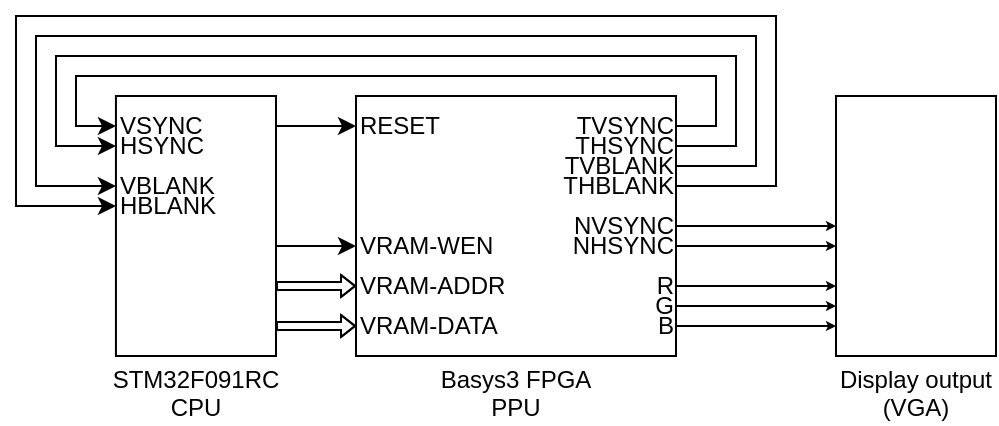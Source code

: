 <mxfile version="21.1.2" type="device" pages="4">
  <diagram name="level-1" id="DBE48RpXtx8JnoEt3ekA">
    <mxGraphModel dx="699" dy="867" grid="1" gridSize="10" guides="1" tooltips="1" connect="1" arrows="1" fold="1" page="1" pageScale="1" pageWidth="850" pageHeight="1100" math="0" shadow="0">
      <root>
        <mxCell id="0" />
        <mxCell id="1" parent="0" />
        <mxCell id="5yIttXtTu1TwYloN6E0H-1" value="Basys3 FPGA&lt;br&gt;PPU" style="rounded=0;whiteSpace=wrap;html=1;spacingLeft=-50;spacingRight=-50;spacing=0;labelPosition=center;verticalLabelPosition=bottom;align=center;verticalAlign=top;" parent="1" vertex="1">
          <mxGeometry x="200" y="70" width="160" height="130" as="geometry" />
        </mxCell>
        <mxCell id="5yIttXtTu1TwYloN6E0H-2" value="Display output&lt;br&gt;(VGA)" style="rounded=0;whiteSpace=wrap;html=1;spacingLeft=-50;spacingRight=-50;spacing=0;labelPosition=center;verticalLabelPosition=bottom;align=center;verticalAlign=top;" parent="1" vertex="1">
          <mxGeometry x="440" y="70" width="80" height="130" as="geometry" />
        </mxCell>
        <mxCell id="velpMuO1yKDRFmeNbPdJ-18" style="edgeStyle=orthogonalEdgeStyle;rounded=0;orthogonalLoop=1;jettySize=auto;html=1;endSize=6;strokeWidth=1;" parent="1" source="5yIttXtTu1TwYloN6E0H-3" target="velpMuO1yKDRFmeNbPdJ-9" edge="1">
          <mxGeometry relative="1" as="geometry">
            <Array as="points">
              <mxPoint x="190" y="85" />
              <mxPoint x="190" y="85" />
            </Array>
          </mxGeometry>
        </mxCell>
        <mxCell id="KLAVmYYYXKE9ixAzbo6W-3" style="edgeStyle=orthogonalEdgeStyle;rounded=0;sketch=0;orthogonalLoop=1;jettySize=auto;html=1;shadow=0;startArrow=none;startFill=0;" parent="1" source="5yIttXtTu1TwYloN6E0H-3" target="KLAVmYYYXKE9ixAzbo6W-2" edge="1">
          <mxGeometry relative="1" as="geometry">
            <Array as="points">
              <mxPoint x="170" y="145" />
              <mxPoint x="170" y="145" />
            </Array>
          </mxGeometry>
        </mxCell>
        <mxCell id="5yIttXtTu1TwYloN6E0H-3" value="STM32F091RC&lt;br&gt;CPU" style="rounded=0;whiteSpace=wrap;html=1;spacingLeft=-50;spacingRight=-50;spacing=0;labelPosition=center;verticalLabelPosition=bottom;align=center;verticalAlign=top;" parent="1" vertex="1">
          <mxGeometry x="79.97" y="70" width="80.03" height="130" as="geometry" />
        </mxCell>
        <mxCell id="5yIttXtTu1TwYloN6E0H-18" value="" style="endArrow=classic;html=1;rounded=0;edgeStyle=orthogonalEdgeStyle;elbow=vertical;align=left;shape=flexArrow;width=4;startWidth=6;endWidth=6;endSize=2;startSize=3;" parent="1" source="5yIttXtTu1TwYloN6E0H-3" target="velpMuO1yKDRFmeNbPdJ-13" edge="1">
          <mxGeometry x="1" width="50" height="50" relative="1" as="geometry">
            <mxPoint x="150" y="410" as="sourcePoint" />
            <mxPoint x="260" y="430" as="targetPoint" />
            <Array as="points">
              <mxPoint x="180" y="185" />
              <mxPoint x="180" y="185" />
            </Array>
            <mxPoint as="offset" />
          </mxGeometry>
        </mxCell>
        <mxCell id="velpMuO1yKDRFmeNbPdJ-19" style="edgeStyle=orthogonalEdgeStyle;rounded=0;orthogonalLoop=1;jettySize=auto;html=1;endSize=2;" parent="1" source="velpMuO1yKDRFmeNbPdJ-6" target="5yIttXtTu1TwYloN6E0H-2" edge="1">
          <mxGeometry relative="1" as="geometry">
            <Array as="points" />
            <mxPoint x="370" y="140" as="sourcePoint" />
          </mxGeometry>
        </mxCell>
        <mxCell id="velpMuO1yKDRFmeNbPdJ-24" style="edgeStyle=orthogonalEdgeStyle;rounded=0;orthogonalLoop=1;jettySize=auto;html=1;entryX=0;entryY=0.5;entryDx=0;entryDy=0;endSize=6;exitX=0;exitY=0;exitDx=0;exitDy=0;strokeWidth=1;" parent="1" source="71HMl0jUqLA2WZ6qU7Z_-3" target="velpMuO1yKDRFmeNbPdJ-4" edge="1">
          <mxGeometry relative="1" as="geometry">
            <Array as="points">
              <mxPoint x="380" y="85" />
              <mxPoint x="380" y="60" />
              <mxPoint x="60" y="60" />
              <mxPoint x="60" y="85" />
            </Array>
          </mxGeometry>
        </mxCell>
        <mxCell id="velpMuO1yKDRFmeNbPdJ-20" style="edgeStyle=orthogonalEdgeStyle;rounded=0;orthogonalLoop=1;jettySize=auto;html=1;endSize=2;" parent="1" source="velpMuO1yKDRFmeNbPdJ-8" target="5yIttXtTu1TwYloN6E0H-2" edge="1">
          <mxGeometry relative="1" as="geometry">
            <Array as="points">
              <mxPoint x="420" y="145" />
              <mxPoint x="420" y="145" />
            </Array>
          </mxGeometry>
        </mxCell>
        <mxCell id="velpMuO1yKDRFmeNbPdJ-25" style="edgeStyle=orthogonalEdgeStyle;rounded=0;orthogonalLoop=1;jettySize=auto;html=1;entryX=0;entryY=0.5;entryDx=0;entryDy=0;endSize=6;exitX=0;exitY=0;exitDx=0;exitDy=0;strokeWidth=1;" parent="1" source="71HMl0jUqLA2WZ6qU7Z_-4" target="velpMuO1yKDRFmeNbPdJ-5" edge="1">
          <mxGeometry relative="1" as="geometry">
            <Array as="points">
              <mxPoint x="390" y="95" />
              <mxPoint x="390" y="50" />
              <mxPoint x="50" y="50" />
              <mxPoint x="50" y="95" />
            </Array>
          </mxGeometry>
        </mxCell>
        <mxCell id="velpMuO1yKDRFmeNbPdJ-9" value="RESET" style="text;html=1;strokeColor=none;fillColor=none;align=left;verticalAlign=middle;whiteSpace=wrap;rounded=0;spacing=0;spacingRight=-50;spacingLeft=2;" parent="1" vertex="1">
          <mxGeometry x="200" y="80" height="10" as="geometry" />
        </mxCell>
        <mxCell id="velpMuO1yKDRFmeNbPdJ-22" style="edgeStyle=orthogonalEdgeStyle;rounded=0;orthogonalLoop=1;jettySize=auto;html=1;endSize=2;" parent="1" source="velpMuO1yKDRFmeNbPdJ-10" target="5yIttXtTu1TwYloN6E0H-2" edge="1">
          <mxGeometry relative="1" as="geometry">
            <Array as="points">
              <mxPoint x="380" y="175" />
              <mxPoint x="380" y="175" />
            </Array>
          </mxGeometry>
        </mxCell>
        <mxCell id="velpMuO1yKDRFmeNbPdJ-11" value="VRAM-ADDR" style="text;html=1;strokeColor=none;fillColor=none;align=left;verticalAlign=middle;whiteSpace=wrap;rounded=0;spacing=0;spacingRight=-100;spacingLeft=2;" parent="1" vertex="1">
          <mxGeometry x="200" y="160" height="10" as="geometry" />
        </mxCell>
        <mxCell id="velpMuO1yKDRFmeNbPdJ-23" style="edgeStyle=orthogonalEdgeStyle;rounded=0;orthogonalLoop=1;jettySize=auto;html=1;endSize=2;" parent="1" source="velpMuO1yKDRFmeNbPdJ-12" target="5yIttXtTu1TwYloN6E0H-2" edge="1">
          <mxGeometry relative="1" as="geometry">
            <Array as="points">
              <mxPoint x="380" y="185" />
              <mxPoint x="380" y="185" />
            </Array>
          </mxGeometry>
        </mxCell>
        <mxCell id="velpMuO1yKDRFmeNbPdJ-13" value="VRAM-DATA" style="text;html=1;strokeColor=none;fillColor=none;align=left;verticalAlign=middle;whiteSpace=wrap;rounded=0;spacing=0;spacingRight=-100;spacingLeft=2;" parent="1" vertex="1">
          <mxGeometry x="200" y="180" height="10" as="geometry" />
        </mxCell>
        <mxCell id="velpMuO1yKDRFmeNbPdJ-21" style="edgeStyle=orthogonalEdgeStyle;rounded=0;orthogonalLoop=1;jettySize=auto;html=1;endSize=2;" parent="1" source="velpMuO1yKDRFmeNbPdJ-14" target="5yIttXtTu1TwYloN6E0H-2" edge="1">
          <mxGeometry relative="1" as="geometry">
            <Array as="points">
              <mxPoint x="380" y="165" />
              <mxPoint x="380" y="165" />
            </Array>
          </mxGeometry>
        </mxCell>
        <mxCell id="velpMuO1yKDRFmeNbPdJ-15" value="" style="endArrow=classic;html=1;rounded=0;edgeStyle=orthogonalEdgeStyle;elbow=vertical;align=left;shape=flexArrow;width=4;startWidth=6;endWidth=6;endSize=2;startSize=3;" parent="1" source="5yIttXtTu1TwYloN6E0H-3" target="velpMuO1yKDRFmeNbPdJ-11" edge="1">
          <mxGeometry x="1" width="50" height="50" relative="1" as="geometry">
            <mxPoint x="170.0" y="145.0" as="sourcePoint" />
            <mxPoint x="210.0" y="145.0" as="targetPoint" />
            <Array as="points">
              <mxPoint x="180" y="165" />
              <mxPoint x="180" y="165" />
            </Array>
            <mxPoint as="offset" />
          </mxGeometry>
        </mxCell>
        <mxCell id="KLAVmYYYXKE9ixAzbo6W-2" value="VRAM-WEN" style="text;html=1;strokeColor=none;fillColor=none;align=left;verticalAlign=middle;whiteSpace=wrap;rounded=0;spacing=0;spacingRight=-100;spacingLeft=2;" parent="1" vertex="1">
          <mxGeometry x="200" y="140" height="10" as="geometry" />
        </mxCell>
        <mxCell id="lNlDgj40sudh8BmJfRRg-1" value="" style="group" parent="1" vertex="1" connectable="0">
          <mxGeometry x="360" y="160" height="30" as="geometry" />
        </mxCell>
        <mxCell id="velpMuO1yKDRFmeNbPdJ-10" value="G" style="text;html=1;strokeColor=none;fillColor=none;align=right;verticalAlign=middle;whiteSpace=wrap;rounded=0;spacing=0;spacingRight=2;" parent="lNlDgj40sudh8BmJfRRg-1" vertex="1">
          <mxGeometry y="10" height="10" as="geometry" />
        </mxCell>
        <mxCell id="velpMuO1yKDRFmeNbPdJ-12" value="B" style="text;html=1;strokeColor=none;fillColor=none;align=right;verticalAlign=middle;whiteSpace=wrap;rounded=0;spacing=0;spacingRight=2;" parent="lNlDgj40sudh8BmJfRRg-1" vertex="1">
          <mxGeometry y="20" height="10" as="geometry" />
        </mxCell>
        <mxCell id="velpMuO1yKDRFmeNbPdJ-14" value="R" style="text;html=1;strokeColor=none;fillColor=none;align=right;verticalAlign=middle;whiteSpace=wrap;rounded=0;spacing=0;spacingRight=2;" parent="lNlDgj40sudh8BmJfRRg-1" vertex="1">
          <mxGeometry height="10" as="geometry" />
        </mxCell>
        <mxCell id="71HMl0jUqLA2WZ6qU7Z_-1" value="" style="group" parent="1" vertex="1" connectable="0">
          <mxGeometry x="360" y="130" height="20" as="geometry" />
        </mxCell>
        <mxCell id="velpMuO1yKDRFmeNbPdJ-6" value="NVSYNC" style="text;html=1;strokeColor=none;fillColor=none;align=right;verticalAlign=middle;whiteSpace=wrap;rounded=0;spacing=0;spacingRight=2;" parent="71HMl0jUqLA2WZ6qU7Z_-1" vertex="1">
          <mxGeometry height="10" as="geometry" />
        </mxCell>
        <mxCell id="velpMuO1yKDRFmeNbPdJ-8" value="NHSYNC" style="text;html=1;strokeColor=none;fillColor=none;align=right;verticalAlign=middle;whiteSpace=wrap;rounded=0;spacing=0;spacingRight=2;" parent="71HMl0jUqLA2WZ6qU7Z_-1" vertex="1">
          <mxGeometry y="10" height="10" as="geometry" />
        </mxCell>
        <mxCell id="71HMl0jUqLA2WZ6qU7Z_-2" value="" style="group" parent="1" vertex="1" connectable="0">
          <mxGeometry x="360" y="80" height="20" as="geometry" />
        </mxCell>
        <mxCell id="71HMl0jUqLA2WZ6qU7Z_-3" value="TVSYNC" style="text;html=1;strokeColor=none;fillColor=none;align=right;verticalAlign=middle;whiteSpace=wrap;rounded=0;spacing=0;spacingRight=2;" parent="71HMl0jUqLA2WZ6qU7Z_-2" vertex="1">
          <mxGeometry height="10" as="geometry" />
        </mxCell>
        <mxCell id="71HMl0jUqLA2WZ6qU7Z_-4" value="THSYNC" style="text;html=1;strokeColor=none;fillColor=none;align=right;verticalAlign=middle;whiteSpace=wrap;rounded=0;spacing=0;spacingRight=2;" parent="71HMl0jUqLA2WZ6qU7Z_-2" vertex="1">
          <mxGeometry y="10" height="10" as="geometry" />
        </mxCell>
        <mxCell id="yYbuRtbbAqzOlN9-CBbU-1" value="" style="group" parent="1" vertex="1" connectable="0">
          <mxGeometry x="360" y="100" height="20" as="geometry" />
        </mxCell>
        <mxCell id="yYbuRtbbAqzOlN9-CBbU-2" value="TVBLANK" style="text;html=1;strokeColor=none;fillColor=none;align=right;verticalAlign=middle;whiteSpace=wrap;rounded=0;spacing=0;spacingRight=2;" parent="yYbuRtbbAqzOlN9-CBbU-1" vertex="1">
          <mxGeometry height="10" as="geometry" />
        </mxCell>
        <mxCell id="yYbuRtbbAqzOlN9-CBbU-3" value="THBLANK" style="text;html=1;strokeColor=none;fillColor=none;align=right;verticalAlign=middle;whiteSpace=wrap;rounded=0;spacing=0;spacingRight=2;" parent="yYbuRtbbAqzOlN9-CBbU-1" vertex="1">
          <mxGeometry y="10" height="10" as="geometry" />
        </mxCell>
        <mxCell id="yYbuRtbbAqzOlN9-CBbU-4" value="HBLANK" style="text;html=1;strokeColor=none;fillColor=none;align=left;verticalAlign=middle;whiteSpace=wrap;rounded=0;spacing=0;spacingRight=0;spacingLeft=2;" parent="1" vertex="1">
          <mxGeometry x="79.97" y="120" width="0.03" height="10" as="geometry" />
        </mxCell>
        <mxCell id="yYbuRtbbAqzOlN9-CBbU-5" value="VBLANK" style="text;html=1;strokeColor=none;fillColor=none;align=left;verticalAlign=middle;whiteSpace=wrap;rounded=0;spacing=0;spacingRight=0;spacingLeft=2;" parent="1" vertex="1">
          <mxGeometry x="79.97" y="110" width="0.03" height="10" as="geometry" />
        </mxCell>
        <mxCell id="yYbuRtbbAqzOlN9-CBbU-6" value="" style="group" parent="1" vertex="1" connectable="0">
          <mxGeometry x="79.97" y="80" width="0.03" height="20" as="geometry" />
        </mxCell>
        <mxCell id="velpMuO1yKDRFmeNbPdJ-4" value="VSYNC" style="text;html=1;strokeColor=none;fillColor=none;align=left;verticalAlign=middle;whiteSpace=wrap;rounded=0;spacing=0;spacingRight=0;spacingLeft=2;" parent="yYbuRtbbAqzOlN9-CBbU-6" vertex="1">
          <mxGeometry width="0.03" height="10" as="geometry" />
        </mxCell>
        <mxCell id="velpMuO1yKDRFmeNbPdJ-5" value="HSYNC" style="text;html=1;strokeColor=none;fillColor=none;align=left;verticalAlign=middle;whiteSpace=wrap;rounded=0;spacing=0;spacingRight=0;spacingLeft=2;" parent="yYbuRtbbAqzOlN9-CBbU-6" vertex="1">
          <mxGeometry y="10" width="0.03" height="10" as="geometry" />
        </mxCell>
        <mxCell id="yYbuRtbbAqzOlN9-CBbU-9" style="edgeStyle=orthogonalEdgeStyle;rounded=0;orthogonalLoop=1;jettySize=auto;html=1;entryX=0;entryY=0.5;entryDx=0;entryDy=0;" parent="1" source="yYbuRtbbAqzOlN9-CBbU-2" target="yYbuRtbbAqzOlN9-CBbU-5" edge="1">
          <mxGeometry relative="1" as="geometry">
            <Array as="points">
              <mxPoint x="400" y="105" />
              <mxPoint x="400" y="40" />
              <mxPoint x="40" y="40" />
              <mxPoint x="40" y="115" />
            </Array>
          </mxGeometry>
        </mxCell>
        <mxCell id="yYbuRtbbAqzOlN9-CBbU-10" style="edgeStyle=orthogonalEdgeStyle;rounded=0;orthogonalLoop=1;jettySize=auto;html=1;entryX=0;entryY=0.5;entryDx=0;entryDy=0;strokeWidth=1;endSize=6;" parent="1" source="yYbuRtbbAqzOlN9-CBbU-3" target="yYbuRtbbAqzOlN9-CBbU-4" edge="1">
          <mxGeometry relative="1" as="geometry">
            <Array as="points">
              <mxPoint x="410" y="115" />
              <mxPoint x="410" y="30" />
              <mxPoint x="30" y="30" />
              <mxPoint x="30" y="125" />
            </Array>
          </mxGeometry>
        </mxCell>
      </root>
    </mxGraphModel>
  </diagram>
  <diagram id="MdQQJuunD4ehtDpxKxax" name="level-2">
    <mxGraphModel dx="699" dy="901" grid="1" gridSize="10" guides="1" tooltips="1" connect="1" arrows="1" fold="1" page="1" pageScale="1" pageWidth="850" pageHeight="1100" math="0" shadow="0">
      <root>
        <mxCell id="0" />
        <mxCell id="1" parent="0" />
        <mxCell id="5Cf9vH4vzOKvy5ulrHjL-67" value="sprite info" style="edgeStyle=orthogonalEdgeStyle;rounded=0;sketch=0;orthogonalLoop=1;jettySize=auto;html=1;shadow=0;startArrow=none;startFill=0;verticalAlign=middle;spacingBottom=8;" parent="1" source="5Cf9vH4vzOKvy5ulrHjL-41" target="5Cf9vH4vzOKvy5ulrHjL-53" edge="1">
          <mxGeometry relative="1" as="geometry">
            <mxPoint as="offset" />
          </mxGeometry>
        </mxCell>
        <mxCell id="5Cf9vH4vzOKvy5ulrHjL-75" value="TMM" style="edgeStyle=orthogonalEdgeStyle;shape=flexArrow;rounded=0;sketch=0;orthogonalLoop=1;jettySize=auto;html=1;shadow=0;startArrow=block;startFill=0;endArrow=none;endFill=0;" parent="1" source="5Cf9vH4vzOKvy5ulrHjL-53" target="5Cf9vH4vzOKvy5ulrHjL-40" edge="1">
          <mxGeometry relative="1" as="geometry">
            <Array as="points">
              <mxPoint x="350" y="180" />
              <mxPoint x="350" y="180" />
            </Array>
            <mxPoint as="offset" />
          </mxGeometry>
        </mxCell>
        <mxCell id="5Cf9vH4vzOKvy5ulrHjL-41" value="Background sprite info" style="rounded=0;whiteSpace=wrap;html=1;" parent="1" vertex="1">
          <mxGeometry x="240" y="40" width="80" height="80" as="geometry" />
        </mxCell>
        <mxCell id="5Cf9vH4vzOKvy5ulrHjL-65" value="sprite info" style="edgeStyle=orthogonalEdgeStyle;rounded=0;sketch=0;orthogonalLoop=1;jettySize=auto;html=1;shadow=0;startArrow=none;startFill=0;verticalAlign=middle;spacingBottom=8;" parent="1" source="5Cf9vH4vzOKvy5ulrHjL-43" target="5Cf9vH4vzOKvy5ulrHjL-57" edge="1">
          <mxGeometry x="0.5" relative="1" as="geometry">
            <mxPoint as="offset" />
          </mxGeometry>
        </mxCell>
        <mxCell id="5Cf9vH4vzOKvy5ulrHjL-73" value="TMM" style="edgeStyle=orthogonalEdgeStyle;rounded=0;sketch=0;orthogonalLoop=1;jettySize=auto;html=1;shadow=0;startArrow=none;startFill=0;shape=flexArrow;dashed=1;" parent="1" source="NryI2nnm7culigx5ueKd-3" target="5Cf9vH4vzOKvy5ulrHjL-57" edge="1">
          <mxGeometry relative="1" as="geometry">
            <Array as="points">
              <mxPoint x="110" y="180" />
              <mxPoint x="110" y="180" />
            </Array>
            <mxPoint x="370" y="-20" as="sourcePoint" />
          </mxGeometry>
        </mxCell>
        <mxCell id="5Cf9vH4vzOKvy5ulrHjL-43" value="Foreground sprite info" style="rounded=0;whiteSpace=wrap;html=1;" parent="1" vertex="1">
          <mxGeometry x="150" y="40" width="80" height="40" as="geometry" />
        </mxCell>
        <mxCell id="5Cf9vH4vzOKvy5ulrHjL-70" value="global palette index" style="edgeStyle=orthogonalEdgeStyle;rounded=0;sketch=0;orthogonalLoop=1;jettySize=auto;html=1;shadow=0;startArrow=none;startFill=0;" parent="1" source="5Cf9vH4vzOKvy5ulrHjL-44" target="5Cf9vH4vzOKvy5ulrHjL-48" edge="1">
          <mxGeometry relative="1" as="geometry">
            <mxPoint as="offset" />
          </mxGeometry>
        </mxCell>
        <mxCell id="5Cf9vH4vzOKvy5ulrHjL-44" value="Compositor" style="rounded=0;whiteSpace=wrap;html=1;" parent="1" vertex="1">
          <mxGeometry x="240" y="240" width="80" height="40" as="geometry" />
        </mxCell>
        <mxCell id="rq75ds9a1dO3QxOp4wKL-1" style="edgeStyle=orthogonalEdgeStyle;rounded=0;sketch=0;orthogonalLoop=1;jettySize=auto;html=1;shadow=0;startArrow=none;startFill=0;" parent="1" source="5Cf9vH4vzOKvy5ulrHjL-45" target="5Cf9vH4vzOKvy5ulrHjL-43" edge="1">
          <mxGeometry relative="1" as="geometry">
            <Array as="points">
              <mxPoint x="260" y="480" />
              <mxPoint x="20" y="480" />
              <mxPoint x="20" y="20" />
              <mxPoint x="190" y="20" />
            </Array>
          </mxGeometry>
        </mxCell>
        <mxCell id="rq75ds9a1dO3QxOp4wKL-2" style="edgeStyle=orthogonalEdgeStyle;rounded=0;sketch=0;orthogonalLoop=1;jettySize=auto;html=1;shadow=0;startArrow=none;startFill=0;" parent="1" source="5Cf9vH4vzOKvy5ulrHjL-45" target="5Cf9vH4vzOKvy5ulrHjL-41" edge="1">
          <mxGeometry relative="1" as="geometry">
            <Array as="points">
              <mxPoint x="260" y="480" />
              <mxPoint x="20" y="480" />
              <mxPoint x="20" y="20" />
              <mxPoint x="280" y="20" />
            </Array>
          </mxGeometry>
        </mxCell>
        <mxCell id="rq75ds9a1dO3QxOp4wKL-5" value="VGA signal" style="edgeStyle=orthogonalEdgeStyle;rounded=0;sketch=0;orthogonalLoop=1;jettySize=auto;html=1;shadow=0;startArrow=none;startFill=0;" parent="1" source="5Cf9vH4vzOKvy5ulrHjL-45" target="9KQGuUNWAf0LBUd-UVnW-1" edge="1">
          <mxGeometry relative="1" as="geometry">
            <mxPoint x="300" y="500" as="targetPoint" />
            <Array as="points">
              <mxPoint x="300" y="500" />
              <mxPoint x="300" y="500" />
            </Array>
            <mxPoint as="offset" />
          </mxGeometry>
        </mxCell>
        <mxCell id="5Cf9vH4vzOKvy5ulrHjL-45" value="tiny VGA signal generator" style="rounded=0;whiteSpace=wrap;html=1;" parent="1" vertex="1">
          <mxGeometry x="240" y="400" width="80" height="60" as="geometry" />
        </mxCell>
        <mxCell id="5Cf9vH4vzOKvy5ulrHjL-71" style="edgeStyle=orthogonalEdgeStyle;rounded=0;sketch=0;orthogonalLoop=1;jettySize=auto;html=1;shadow=0;startArrow=none;startFill=0;" parent="1" source="5Cf9vH4vzOKvy5ulrHjL-48" target="5Cf9vH4vzOKvy5ulrHjL-45" edge="1">
          <mxGeometry relative="1" as="geometry" />
        </mxCell>
        <mxCell id="5Cf9vH4vzOKvy5ulrHjL-72" value="rgb value" style="edgeStyle=orthogonalEdgeStyle;rounded=0;sketch=0;orthogonalLoop=1;jettySize=auto;html=1;shadow=0;startArrow=none;startFill=0;" parent="1" source="5Cf9vH4vzOKvy5ulrHjL-48" target="5Cf9vH4vzOKvy5ulrHjL-45" edge="1">
          <mxGeometry relative="1" as="geometry">
            <mxPoint as="offset" />
          </mxGeometry>
        </mxCell>
        <mxCell id="5Cf9vH4vzOKvy5ulrHjL-81" value="PAL" style="edgeStyle=orthogonalEdgeStyle;shape=flexArrow;rounded=0;sketch=0;orthogonalLoop=1;jettySize=auto;html=1;shadow=0;startArrow=block;startFill=0;" parent="1" source="5Cf9vH4vzOKvy5ulrHjL-48" target="5Cf9vH4vzOKvy5ulrHjL-40" edge="1">
          <mxGeometry relative="1" as="geometry">
            <Array as="points">
              <mxPoint x="360" y="340" />
              <mxPoint x="360" y="340" />
            </Array>
          </mxGeometry>
        </mxCell>
        <mxCell id="5Cf9vH4vzOKvy5ulrHjL-48" value="Palette lookup" style="rounded=0;whiteSpace=wrap;html=1;" parent="1" vertex="1">
          <mxGeometry x="240" y="320" width="80" height="40" as="geometry" />
        </mxCell>
        <mxCell id="5Cf9vH4vzOKvy5ulrHjL-69" style="edgeStyle=orthogonalEdgeStyle;rounded=0;sketch=0;orthogonalLoop=1;jettySize=auto;html=1;shadow=0;startArrow=none;startFill=0;" parent="1" source="5Cf9vH4vzOKvy5ulrHjL-53" target="5Cf9vH4vzOKvy5ulrHjL-44" edge="1">
          <mxGeometry relative="1" as="geometry" />
        </mxCell>
        <mxCell id="5Cf9vH4vzOKvy5ulrHjL-79" value="BAM" style="edgeStyle=orthogonalEdgeStyle;shape=flexArrow;rounded=0;sketch=0;orthogonalLoop=1;jettySize=auto;html=1;shadow=0;startArrow=none;startFill=0;" parent="1" source="5Cf9vH4vzOKvy5ulrHjL-40" target="5Cf9vH4vzOKvy5ulrHjL-41" edge="1">
          <mxGeometry relative="1" as="geometry">
            <Array as="points">
              <mxPoint x="340" y="60" />
              <mxPoint x="340" y="60" />
            </Array>
          </mxGeometry>
        </mxCell>
        <mxCell id="5Cf9vH4vzOKvy5ulrHjL-80" value="AUX" style="edgeStyle=orthogonalEdgeStyle;shape=flexArrow;rounded=0;sketch=0;orthogonalLoop=1;jettySize=auto;html=1;shadow=0;startArrow=block;startFill=0;" parent="1" source="5Cf9vH4vzOKvy5ulrHjL-41" target="5Cf9vH4vzOKvy5ulrHjL-40" edge="1">
          <mxGeometry relative="1" as="geometry">
            <Array as="points">
              <mxPoint x="360" y="100" />
              <mxPoint x="360" y="100" />
            </Array>
          </mxGeometry>
        </mxCell>
        <mxCell id="5Cf9vH4vzOKvy5ulrHjL-53" value="Sprite render" style="rounded=0;whiteSpace=wrap;html=1;" parent="1" vertex="1">
          <mxGeometry x="240" y="160" width="80" height="40" as="geometry" />
        </mxCell>
        <mxCell id="5Cf9vH4vzOKvy5ulrHjL-68" value="pixel data" style="edgeStyle=orthogonalEdgeStyle;rounded=0;sketch=0;orthogonalLoop=1;jettySize=auto;html=1;shadow=0;startArrow=none;startFill=0;" parent="1" source="5Cf9vH4vzOKvy5ulrHjL-57" target="5Cf9vH4vzOKvy5ulrHjL-44" edge="1">
          <mxGeometry relative="1" as="geometry">
            <Array as="points">
              <mxPoint x="220" y="220" />
              <mxPoint x="280" y="220" />
            </Array>
            <mxPoint as="offset" />
          </mxGeometry>
        </mxCell>
        <mxCell id="5Cf9vH4vzOKvy5ulrHjL-74" value="FAM" style="edgeStyle=orthogonalEdgeStyle;shape=flexArrow;rounded=0;sketch=0;orthogonalLoop=1;jettySize=auto;html=1;shadow=0;startArrow=block;startFill=0;" parent="1" source="5Cf9vH4vzOKvy5ulrHjL-43" target="NryI2nnm7culigx5ueKd-3" edge="1">
          <mxGeometry relative="1" as="geometry">
            <Array as="points">
              <mxPoint x="90" y="60" />
              <mxPoint x="90" y="60" />
            </Array>
            <mxPoint x="370" y="-100" as="targetPoint" />
          </mxGeometry>
        </mxCell>
        <mxCell id="5Cf9vH4vzOKvy5ulrHjL-57" value="Sprite render" style="rounded=0;whiteSpace=wrap;html=1;" parent="1" vertex="1">
          <mxGeometry x="150" y="160" width="80" height="40" as="geometry" />
        </mxCell>
        <mxCell id="5Cf9vH4vzOKvy5ulrHjL-76" value="TMM" style="edgeStyle=orthogonalEdgeStyle;shape=flexArrow;rounded=0;sketch=0;orthogonalLoop=1;jettySize=auto;html=1;shadow=0;startArrow=block;startFill=0;endArrow=none;endFill=0;" parent="1" source="5Cf9vH4vzOKvy5ulrHjL-61" target="5Cf9vH4vzOKvy5ulrHjL-40" edge="1">
          <mxGeometry relative="1" as="geometry">
            <Array as="points">
              <mxPoint x="490" y="180" />
              <mxPoint x="490" y="180" />
            </Array>
          </mxGeometry>
        </mxCell>
        <mxCell id="5Cf9vH4vzOKvy5ulrHjL-61" value="Tilemap memory" style="rounded=0;whiteSpace=wrap;html=1;" parent="1" vertex="1">
          <mxGeometry x="510" y="160" width="120" height="40" as="geometry" />
        </mxCell>
        <mxCell id="5Cf9vH4vzOKvy5ulrHjL-78" value="BAM" style="edgeStyle=orthogonalEdgeStyle;shape=flexArrow;rounded=0;sketch=0;orthogonalLoop=1;jettySize=auto;html=1;shadow=0;startArrow=none;startFill=0;" parent="1" source="5Cf9vH4vzOKvy5ulrHjL-40" target="5Cf9vH4vzOKvy5ulrHjL-63" edge="1">
          <mxGeometry relative="1" as="geometry">
            <Array as="points">
              <mxPoint x="460" y="60" />
              <mxPoint x="460" y="60" />
            </Array>
          </mxGeometry>
        </mxCell>
        <mxCell id="5Cf9vH4vzOKvy5ulrHjL-63" value="Background attribute memory" style="rounded=0;whiteSpace=wrap;html=1;" parent="1" vertex="1">
          <mxGeometry x="510" y="40" width="120" height="40" as="geometry" />
        </mxCell>
        <mxCell id="rq75ds9a1dO3QxOp4wKL-3" value="screen position" style="text;html=1;strokeColor=none;fillColor=none;align=center;verticalAlign=middle;whiteSpace=wrap;rounded=0;labelBackgroundColor=default;" parent="1" vertex="1">
          <mxGeometry x="160" y="470" width="100" height="20" as="geometry" />
        </mxCell>
        <mxCell id="5Cf9vH4vzOKvy5ulrHjL-40" value="PPU RAM bus" style="rounded=0;whiteSpace=wrap;html=1;verticalAlign=top;horizontal=0;direction=west;align=right;spacingTop=0;spacingRight=8;" parent="1" vertex="1">
          <mxGeometry x="400" y="40" width="30" height="320" as="geometry" />
        </mxCell>
        <mxCell id="NryI2nnm7culigx5ueKd-3" value="PPU RAM bus" style="rounded=0;whiteSpace=wrap;html=1;verticalAlign=top;horizontal=0;direction=west;align=right;spacingTop=0;spacingRight=8;" parent="1" vertex="1">
          <mxGeometry x="40" y="40" width="30" height="160" as="geometry" />
        </mxCell>
        <mxCell id="9KQGuUNWAf0LBUd-UVnW-1" value="native VGA signal generator" style="rounded=0;whiteSpace=wrap;html=1;" parent="1" vertex="1">
          <mxGeometry x="240" y="510" width="80" height="50" as="geometry" />
        </mxCell>
        <mxCell id="9KQGuUNWAf0LBUd-UVnW-2" value="VGA signal" style="edgeStyle=orthogonalEdgeStyle;rounded=0;sketch=0;orthogonalLoop=1;jettySize=auto;html=1;shadow=0;startArrow=none;startFill=0;" parent="1" source="9KQGuUNWAf0LBUd-UVnW-1" edge="1">
          <mxGeometry relative="1" as="geometry">
            <mxPoint x="280" y="600" as="targetPoint" />
            <Array as="points">
              <mxPoint x="280" y="590" />
              <mxPoint x="280" y="590" />
            </Array>
            <mxPoint as="offset" />
            <mxPoint x="310.0" y="560" as="sourcePoint" />
          </mxGeometry>
        </mxCell>
      </root>
    </mxGraphModel>
  </diagram>
  <diagram id="1ySgP4OewCsUoPnmkRD4" name="display">
    <mxGraphModel dx="583" dy="751" grid="1" gridSize="10" guides="1" tooltips="1" connect="1" arrows="1" fold="1" page="1" pageScale="1" pageWidth="850" pageHeight="1100" math="0" shadow="0">
      <root>
        <mxCell id="0" />
        <mxCell id="1" parent="0" />
        <mxCell id="yaHYUMDSwxGPtUMtmVGa-2" value="" style="group" parent="1" vertex="1" connectable="0">
          <mxGeometry width="330" height="250" as="geometry" />
        </mxCell>
        <mxCell id="E4kf0u5coX9S4s8HQT6Q-2" value="Background canvas&lt;br&gt;(640x480)" style="rounded=0;whiteSpace=wrap;html=1;verticalAlign=bottom;spacing=10;" parent="yaHYUMDSwxGPtUMtmVGa-2" vertex="1">
          <mxGeometry x="10" y="10" width="320" height="240" as="geometry" />
        </mxCell>
        <mxCell id="E4kf0u5coX9S4s8HQT6Q-12" value="BAM (0,0)" style="shape=waypoint;sketch=0;fillStyle=solid;size=6;pointerEvents=1;points=[];fillColor=none;resizable=0;rotatable=0;perimeter=centerPerimeter;snapToPoint=1;dashed=1;verticalAlign=bottom;align=left;labelPosition=right;verticalLabelPosition=middle;spacing=-7;" parent="yaHYUMDSwxGPtUMtmVGa-2" vertex="1">
          <mxGeometry width="20" height="20" as="geometry" />
        </mxCell>
        <mxCell id="yaHYUMDSwxGPtUMtmVGa-1" value="" style="group" parent="yaHYUMDSwxGPtUMtmVGa-2" vertex="1" connectable="0">
          <mxGeometry x="110" y="60" width="170" height="130" as="geometry" />
        </mxCell>
        <mxCell id="E4kf0u5coX9S4s8HQT6Q-1" value="PPU Viewport&lt;br&gt;(320x240)" style="rounded=0;whiteSpace=wrap;html=1;fillColor=none;dashed=1;" parent="yaHYUMDSwxGPtUMtmVGa-1" vertex="1">
          <mxGeometry x="10" y="10" width="160" height="120" as="geometry" />
        </mxCell>
        <mxCell id="E4kf0u5coX9S4s8HQT6Q-13" value="screen (0,0)" style="shape=waypoint;sketch=0;fillStyle=solid;size=6;pointerEvents=1;points=[];fillColor=none;resizable=0;rotatable=0;perimeter=centerPerimeter;snapToPoint=1;dashed=1;verticalAlign=bottom;align=left;labelPosition=right;verticalLabelPosition=middle;spacing=-7;" parent="yaHYUMDSwxGPtUMtmVGa-1" vertex="1">
          <mxGeometry width="20" height="20" as="geometry" />
        </mxCell>
        <mxCell id="E4kf0u5coX9S4s8HQT6Q-3" value="AUX Y" style="edgeStyle=elbowEdgeStyle;rounded=0;orthogonalLoop=1;jettySize=auto;html=1;entryX=0.5;entryY=0;entryDx=0;entryDy=0;" parent="1" source="E4kf0u5coX9S4s8HQT6Q-10" target="E4kf0u5coX9S4s8HQT6Q-1" edge="1">
          <mxGeometry relative="1" as="geometry" />
        </mxCell>
        <mxCell id="E4kf0u5coX9S4s8HQT6Q-11" value="AUX X" style="edgeStyle=elbowEdgeStyle;rounded=0;orthogonalLoop=1;jettySize=auto;html=1;entryX=0;entryY=0.5;entryDx=0;entryDy=0;elbow=vertical;" parent="1" source="E4kf0u5coX9S4s8HQT6Q-8" target="E4kf0u5coX9S4s8HQT6Q-1" edge="1">
          <mxGeometry relative="1" as="geometry" />
        </mxCell>
        <mxCell id="E4kf0u5coX9S4s8HQT6Q-8" value="" style="rounded=0;whiteSpace=wrap;html=1;dashed=1;fillColor=none;strokeColor=none;" parent="1" vertex="1">
          <mxGeometry y="10" width="10" height="240" as="geometry" />
        </mxCell>
        <mxCell id="E4kf0u5coX9S4s8HQT6Q-10" value="" style="rounded=0;whiteSpace=wrap;html=1;dashed=1;fillColor=none;strokeColor=none;" parent="1" vertex="1">
          <mxGeometry x="10" width="320" height="10" as="geometry" />
        </mxCell>
      </root>
    </mxGraphModel>
  </diagram>
  <diagram id="xwm_nTvbWLU7bshfNvv3" name="pipeline">
    <mxGraphModel dx="1748" dy="2253" grid="1" gridSize="10" guides="1" tooltips="1" connect="1" arrows="1" fold="1" page="1" pageScale="1" pageWidth="850" pageHeight="1100" math="0" shadow="0">
      <root>
        <mxCell id="0" />
        <mxCell id="1" parent="0" />
        <mxCell id="nWC_gr3oSsyCH89HzhcY-20" value="" style="endArrow=none;html=1;rounded=0;" parent="1" edge="1">
          <mxGeometry width="50" height="50" relative="1" as="geometry">
            <mxPoint x="100" y="190" as="sourcePoint" />
            <mxPoint x="100" as="targetPoint" />
          </mxGeometry>
        </mxCell>
        <mxCell id="nWC_gr3oSsyCH89HzhcY-2" value="" style="endArrow=none;dashed=1;html=1;rounded=0;opacity=50;" parent="1" edge="1">
          <mxGeometry width="50" height="50" relative="1" as="geometry">
            <mxPoint x="180" y="190" as="sourcePoint" />
            <mxPoint x="180" as="targetPoint" />
          </mxGeometry>
        </mxCell>
        <mxCell id="nWC_gr3oSsyCH89HzhcY-3" value="" style="endArrow=none;dashed=1;html=1;rounded=0;opacity=50;" parent="1" edge="1">
          <mxGeometry width="50" height="50" relative="1" as="geometry">
            <mxPoint x="260" y="190" as="sourcePoint" />
            <mxPoint x="260" as="targetPoint" />
          </mxGeometry>
        </mxCell>
        <mxCell id="nWC_gr3oSsyCH89HzhcY-4" value="" style="endArrow=none;dashed=1;html=1;rounded=0;opacity=50;" parent="1" edge="1">
          <mxGeometry width="50" height="50" relative="1" as="geometry">
            <mxPoint x="340" y="190" as="sourcePoint" />
            <mxPoint x="340" as="targetPoint" />
          </mxGeometry>
        </mxCell>
        <mxCell id="nWC_gr3oSsyCH89HzhcY-5" value="" style="endArrow=none;dashed=1;html=1;rounded=0;opacity=50;" parent="1" edge="1">
          <mxGeometry width="50" height="50" relative="1" as="geometry">
            <mxPoint x="420.0" y="190" as="sourcePoint" />
            <mxPoint x="420.0" as="targetPoint" />
          </mxGeometry>
        </mxCell>
        <mxCell id="nWC_gr3oSsyCH89HzhcY-6" value="" style="endArrow=none;dashed=1;html=1;rounded=0;opacity=50;" parent="1" edge="1">
          <mxGeometry width="50" height="50" relative="1" as="geometry">
            <mxPoint x="500.0" y="190" as="sourcePoint" />
            <mxPoint x="500.0" as="targetPoint" />
          </mxGeometry>
        </mxCell>
        <mxCell id="nWC_gr3oSsyCH89HzhcY-7" value="" style="endArrow=none;dashed=1;html=1;rounded=0;opacity=50;" parent="1" edge="1">
          <mxGeometry x="820" y="190" width="50" height="50" relative="1" as="geometry">
            <mxPoint x="580" y="190" as="sourcePoint" />
            <mxPoint x="580" as="targetPoint" />
          </mxGeometry>
        </mxCell>
        <mxCell id="nWC_gr3oSsyCH89HzhcY-8" value="" style="endArrow=none;dashed=1;html=1;rounded=0;opacity=50;" parent="1" edge="1">
          <mxGeometry width="50" height="50" relative="1" as="geometry">
            <mxPoint x="660.0" y="190" as="sourcePoint" />
            <mxPoint x="660.0" as="targetPoint" />
          </mxGeometry>
        </mxCell>
        <mxCell id="nWC_gr3oSsyCH89HzhcY-9" value="" style="endArrow=none;dashed=1;html=1;rounded=0;opacity=50;" parent="1" edge="1">
          <mxGeometry width="50" height="50" relative="1" as="geometry">
            <mxPoint x="740.0" y="190" as="sourcePoint" />
            <mxPoint x="740.0" as="targetPoint" />
          </mxGeometry>
        </mxCell>
        <mxCell id="01XsuYDIXnxnY-9CK8Sb-1" value="" style="endArrow=none;dashed=1;html=1;rounded=0;opacity=50;" parent="1" edge="1">
          <mxGeometry width="50" height="50" relative="1" as="geometry">
            <mxPoint x="820.0" y="190" as="sourcePoint" />
            <mxPoint x="820.0" as="targetPoint" />
          </mxGeometry>
        </mxCell>
        <mxCell id="01XsuYDIXnxnY-9CK8Sb-2" value="" style="endArrow=none;dashed=1;html=1;rounded=0;opacity=50;" parent="1" edge="1">
          <mxGeometry width="50" height="50" relative="1" as="geometry">
            <mxPoint x="900.0" y="190" as="sourcePoint" />
            <mxPoint x="900.0" as="targetPoint" />
          </mxGeometry>
        </mxCell>
        <mxCell id="KaSe4TMXn0dfQqhvJRLf-13" value="" style="endArrow=none;dashed=1;html=1;rounded=0;opacity=50;" parent="1" edge="1">
          <mxGeometry width="50" height="50" relative="1" as="geometry">
            <mxPoint x="979.17" y="190" as="sourcePoint" />
            <mxPoint x="979.17" as="targetPoint" />
          </mxGeometry>
        </mxCell>
        <mxCell id="IbhH1XF3vQQQu7d6qqs4-2" value="" style="endArrow=none;dashed=1;html=1;rounded=0;opacity=50;" parent="1" edge="1">
          <mxGeometry width="50" height="50" relative="1" as="geometry">
            <mxPoint x="1059.17" y="190" as="sourcePoint" />
            <mxPoint x="1059.17" as="targetPoint" />
          </mxGeometry>
        </mxCell>
        <mxCell id="IbhH1XF3vQQQu7d6qqs4-4" value="" style="endArrow=none;dashed=1;html=1;rounded=0;opacity=50;" parent="1" edge="1">
          <mxGeometry width="50" height="50" relative="1" as="geometry">
            <mxPoint x="1139.17" y="190" as="sourcePoint" />
            <mxPoint x="1139.17" as="targetPoint" />
          </mxGeometry>
        </mxCell>
        <mxCell id="nWC_gr3oSsyCH89HzhcY-21" value="" style="endArrow=none;html=1;rounded=0;exitX=1;exitY=1;exitDx=0;exitDy=0;" parent="1" source="IbhH1XF3vQQQu7d6qqs4-3" edge="1">
          <mxGeometry width="50" height="50" relative="1" as="geometry">
            <mxPoint x="1070" y="30" as="sourcePoint" />
            <mxPoint x="100" y="20" as="targetPoint" />
          </mxGeometry>
        </mxCell>
        <mxCell id="nWC_gr3oSsyCH89HzhcY-26" value="ppu_sprite_bg" style="text;html=1;strokeColor=none;fillColor=none;align=right;verticalAlign=middle;whiteSpace=wrap;rounded=0;spacingRight=2;" parent="1" vertex="1">
          <mxGeometry y="30" width="100" height="30" as="geometry" />
        </mxCell>
        <mxCell id="nWC_gr3oSsyCH89HzhcY-10" value="0" style="text;html=1;strokeColor=none;fillColor=none;align=center;verticalAlign=middle;whiteSpace=wrap;rounded=0;" parent="1" vertex="1">
          <mxGeometry x="100" width="80" height="20" as="geometry" />
        </mxCell>
        <mxCell id="nWC_gr3oSsyCH89HzhcY-12" value="1" style="text;html=1;strokeColor=none;fillColor=none;align=center;verticalAlign=middle;whiteSpace=wrap;rounded=0;" parent="1" vertex="1">
          <mxGeometry x="180" width="80" height="20" as="geometry" />
        </mxCell>
        <mxCell id="nWC_gr3oSsyCH89HzhcY-13" value="2" style="text;html=1;strokeColor=none;fillColor=none;align=center;verticalAlign=middle;whiteSpace=wrap;rounded=0;" parent="1" vertex="1">
          <mxGeometry x="260" width="80" height="20" as="geometry" />
        </mxCell>
        <mxCell id="nWC_gr3oSsyCH89HzhcY-14" value="3" style="text;html=1;strokeColor=none;fillColor=none;align=center;verticalAlign=middle;whiteSpace=wrap;rounded=0;" parent="1" vertex="1">
          <mxGeometry x="340" width="80" height="20" as="geometry" />
        </mxCell>
        <mxCell id="nWC_gr3oSsyCH89HzhcY-15" value="4" style="text;html=1;strokeColor=none;fillColor=none;align=center;verticalAlign=middle;whiteSpace=wrap;rounded=0;" parent="1" vertex="1">
          <mxGeometry x="420" width="80" height="20" as="geometry" />
        </mxCell>
        <mxCell id="nWC_gr3oSsyCH89HzhcY-16" value="5" style="text;html=1;strokeColor=none;fillColor=none;align=center;verticalAlign=middle;whiteSpace=wrap;rounded=0;" parent="1" vertex="1">
          <mxGeometry x="500" width="80" height="20" as="geometry" />
        </mxCell>
        <mxCell id="nWC_gr3oSsyCH89HzhcY-17" value="6" style="text;html=1;strokeColor=none;fillColor=none;align=center;verticalAlign=middle;whiteSpace=wrap;rounded=0;" parent="1" vertex="1">
          <mxGeometry x="580" width="80" height="20" as="geometry" />
        </mxCell>
        <mxCell id="nWC_gr3oSsyCH89HzhcY-18" value="7" style="text;html=1;strokeColor=none;fillColor=none;align=center;verticalAlign=middle;whiteSpace=wrap;rounded=0;" parent="1" vertex="1">
          <mxGeometry x="660" width="80" height="20" as="geometry" />
        </mxCell>
        <mxCell id="nWC_gr3oSsyCH89HzhcY-28" value="BAM address" style="shape=hexagon;perimeter=hexagonPerimeter2;whiteSpace=wrap;html=1;fixedSize=1;size=10;fillStyle=auto;rounded=0;shadow=0;fontStyle=4" parent="1" vertex="1">
          <mxGeometry x="180" y="30" width="80" height="30" as="geometry" />
        </mxCell>
        <mxCell id="nWC_gr3oSsyCH89HzhcY-30" value="ppu_sprite_fg" style="text;html=1;strokeColor=none;fillColor=none;align=right;verticalAlign=middle;whiteSpace=wrap;rounded=0;spacingRight=2;" parent="1" vertex="1">
          <mxGeometry y="70" width="100" height="30" as="geometry" />
        </mxCell>
        <mxCell id="nWC_gr3oSsyCH89HzhcY-32" value="TMM address" style="shape=hexagon;perimeter=hexagonPerimeter2;whiteSpace=wrap;html=1;fixedSize=1;size=10;fillStyle=auto;rounded=0;shadow=0;fontStyle=4" parent="1" vertex="1">
          <mxGeometry x="180" y="70" width="80" height="30" as="geometry" />
        </mxCell>
        <mxCell id="nWC_gr3oSsyCH89HzhcY-34" value="clk" style="text;html=1;strokeColor=none;fillColor=none;align=right;verticalAlign=middle;whiteSpace=wrap;rounded=0;spacingRight=2;" parent="1" vertex="1">
          <mxGeometry width="100" height="20" as="geometry" />
        </mxCell>
        <mxCell id="yb7N7GYpCYwOkfcw6fjU-1" value="TMM data" style="shape=hexagon;perimeter=hexagonPerimeter2;whiteSpace=wrap;html=1;fixedSize=1;size=10;" parent="1" vertex="1">
          <mxGeometry x="660" y="30" width="80" height="30" as="geometry" />
        </mxCell>
        <mxCell id="yb7N7GYpCYwOkfcw6fjU-2" value="TMM address" style="shape=hexagon;perimeter=hexagonPerimeter2;whiteSpace=wrap;html=1;fixedSize=1;size=10;fontStyle=4" parent="1" vertex="1">
          <mxGeometry x="580" y="30" width="80" height="30" as="geometry" />
        </mxCell>
        <mxCell id="01XsuYDIXnxnY-9CK8Sb-3" value="8" style="text;html=1;strokeColor=none;fillColor=none;align=center;verticalAlign=middle;whiteSpace=wrap;rounded=0;" parent="1" vertex="1">
          <mxGeometry x="740" width="80" height="20" as="geometry" />
        </mxCell>
        <mxCell id="01XsuYDIXnxnY-9CK8Sb-4" value="9" style="text;html=1;strokeColor=none;fillColor=none;align=center;verticalAlign=middle;whiteSpace=wrap;rounded=0;" parent="1" vertex="1">
          <mxGeometry x="820" width="80" height="20" as="geometry" />
        </mxCell>
        <mxCell id="nWC_gr3oSsyCH89HzhcY-29" value="BAM data" style="shape=hexagon;perimeter=hexagonPerimeter2;whiteSpace=wrap;html=1;fixedSize=1;size=10;" parent="1" vertex="1">
          <mxGeometry x="260" y="30" width="80" height="30" as="geometry" />
        </mxCell>
        <mxCell id="nWC_gr3oSsyCH89HzhcY-33" value="TMM data" style="shape=hexagon;perimeter=hexagonPerimeter2;whiteSpace=wrap;html=1;fixedSize=1;size=10;" parent="1" vertex="1">
          <mxGeometry x="260" y="70" width="80" height="30" as="geometry" />
        </mxCell>
        <mxCell id="01XsuYDIXnxnY-9CK8Sb-6" value="idle" style="shape=hexagon;perimeter=hexagonPerimeter2;whiteSpace=wrap;html=1;fixedSize=1;size=10;opacity=70;dashed=1;textOpacity=70;" parent="1" vertex="1">
          <mxGeometry x="100" y="30" width="80" height="30" as="geometry" />
        </mxCell>
        <mxCell id="h9nelDEgbrpPscfxySUE-6" value="idle" style="shape=hexagon;perimeter=hexagonPerimeter2;whiteSpace=wrap;html=1;fixedSize=1;size=10;opacity=70;dashed=1;textOpacity=70;" parent="1" vertex="1">
          <mxGeometry x="740" y="30" width="80" height="30" as="geometry" />
        </mxCell>
        <mxCell id="dLFhgi6bJzkJ-L9wjGwB-1" value="HIT (inaccurate)" style="shape=hexagon;perimeter=hexagonPerimeter2;whiteSpace=wrap;html=1;fixedSize=1;size=10;fillStyle=auto;rounded=0;shadow=0;fontStyle=4" parent="1" vertex="1">
          <mxGeometry x="100" y="110" width="240" height="30" as="geometry" />
        </mxCell>
        <mxCell id="dLFhgi6bJzkJ-L9wjGwB-5" value="idle" style="shape=hexagon;perimeter=hexagonPerimeter2;whiteSpace=wrap;html=1;fixedSize=1;size=10;opacity=70;dashed=1;textOpacity=70;" parent="1" vertex="1">
          <mxGeometry x="100" y="70" width="80" height="30" as="geometry" />
        </mxCell>
        <mxCell id="dLFhgi6bJzkJ-L9wjGwB-6" value="ppu_sprite_fg" style="text;html=1;strokeColor=none;fillColor=none;align=right;verticalAlign=middle;whiteSpace=wrap;rounded=0;spacingRight=2;" parent="1" vertex="1">
          <mxGeometry y="110" width="100" height="30" as="geometry" />
        </mxCell>
        <mxCell id="dLFhgi6bJzkJ-L9wjGwB-8" value="HIT (real)" style="shape=hexagon;perimeter=hexagonPerimeter2;whiteSpace=wrap;html=1;fixedSize=1;size=10;fillStyle=auto;rounded=0;shadow=0;fontStyle=4" parent="1" vertex="1">
          <mxGeometry x="340" y="110" width="80" height="30" as="geometry" />
        </mxCell>
        <mxCell id="KaSe4TMXn0dfQqhvJRLf-5" value="10" style="text;html=1;strokeColor=none;fillColor=none;align=center;verticalAlign=middle;whiteSpace=wrap;rounded=0;" parent="1" vertex="1">
          <mxGeometry x="900" width="80" height="20" as="geometry" />
        </mxCell>
        <mxCell id="KaSe4TMXn0dfQqhvJRLf-18" value="ppu_dispctl" style="text;html=1;strokeColor=none;fillColor=none;align=right;verticalAlign=middle;whiteSpace=wrap;rounded=0;spacingRight=2;" parent="1" vertex="1">
          <mxGeometry y="150" width="100" height="30" as="geometry" />
        </mxCell>
        <mxCell id="KaSe4TMXn0dfQqhvJRLf-19" value="scanline buffer write enable" style="shape=hexagon;perimeter=hexagonPerimeter2;whiteSpace=wrap;html=1;fixedSize=1;size=10;fillStyle=auto;rounded=0;shadow=0;fontStyle=4" parent="1" vertex="1">
          <mxGeometry x="980" y="150" width="160" height="30" as="geometry" />
        </mxCell>
        <mxCell id="Ze_sJlmgsXVQ9VDBg_TK-1" value="idle" style="shape=hexagon;perimeter=hexagonPerimeter2;whiteSpace=wrap;html=1;fixedSize=1;size=10;opacity=70;dashed=1;textOpacity=70;" parent="1" vertex="1">
          <mxGeometry x="340" y="70" width="80" height="30" as="geometry" />
        </mxCell>
        <mxCell id="3W_A2za98pmYs2U0zmyX-1" value="idle" style="shape=hexagon;perimeter=hexagonPerimeter2;whiteSpace=wrap;html=1;fixedSize=1;size=10;opacity=70;dashed=1;textOpacity=70;" parent="1" vertex="1">
          <mxGeometry x="340" y="30" width="80" height="30" as="geometry" />
        </mxCell>
        <mxCell id="IbhH1XF3vQQQu7d6qqs4-1" value="11" style="text;html=1;strokeColor=none;fillColor=none;align=center;verticalAlign=middle;whiteSpace=wrap;rounded=0;" parent="1" vertex="1">
          <mxGeometry x="980" width="80" height="20" as="geometry" />
        </mxCell>
        <mxCell id="IbhH1XF3vQQQu7d6qqs4-3" value="12" style="text;html=1;strokeColor=none;fillColor=none;align=center;verticalAlign=middle;whiteSpace=wrap;rounded=0;" parent="1" vertex="1">
          <mxGeometry x="1060" width="80" height="20" as="geometry" />
        </mxCell>
      </root>
    </mxGraphModel>
  </diagram>
</mxfile>
